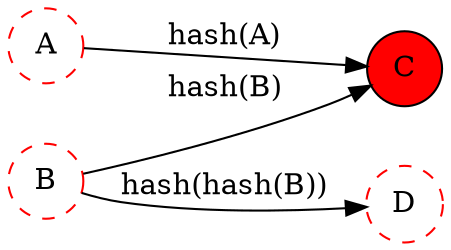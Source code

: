 digraph collision {

rankdir=LR;


"A" [style=dashed,color=red,shape=circle];
"B" [style=dashed,color=red,shape=circle];
"C" [style=filled,fillcolor=red,color=black,shape=circle];
"D" [style=dashed,color=red,shape=circle];


"A"->"C" [label="hash(A)"];
"B"->"C" [label="hash(B)"];
"B"->"D" [label="hash(hash(B))"];


}